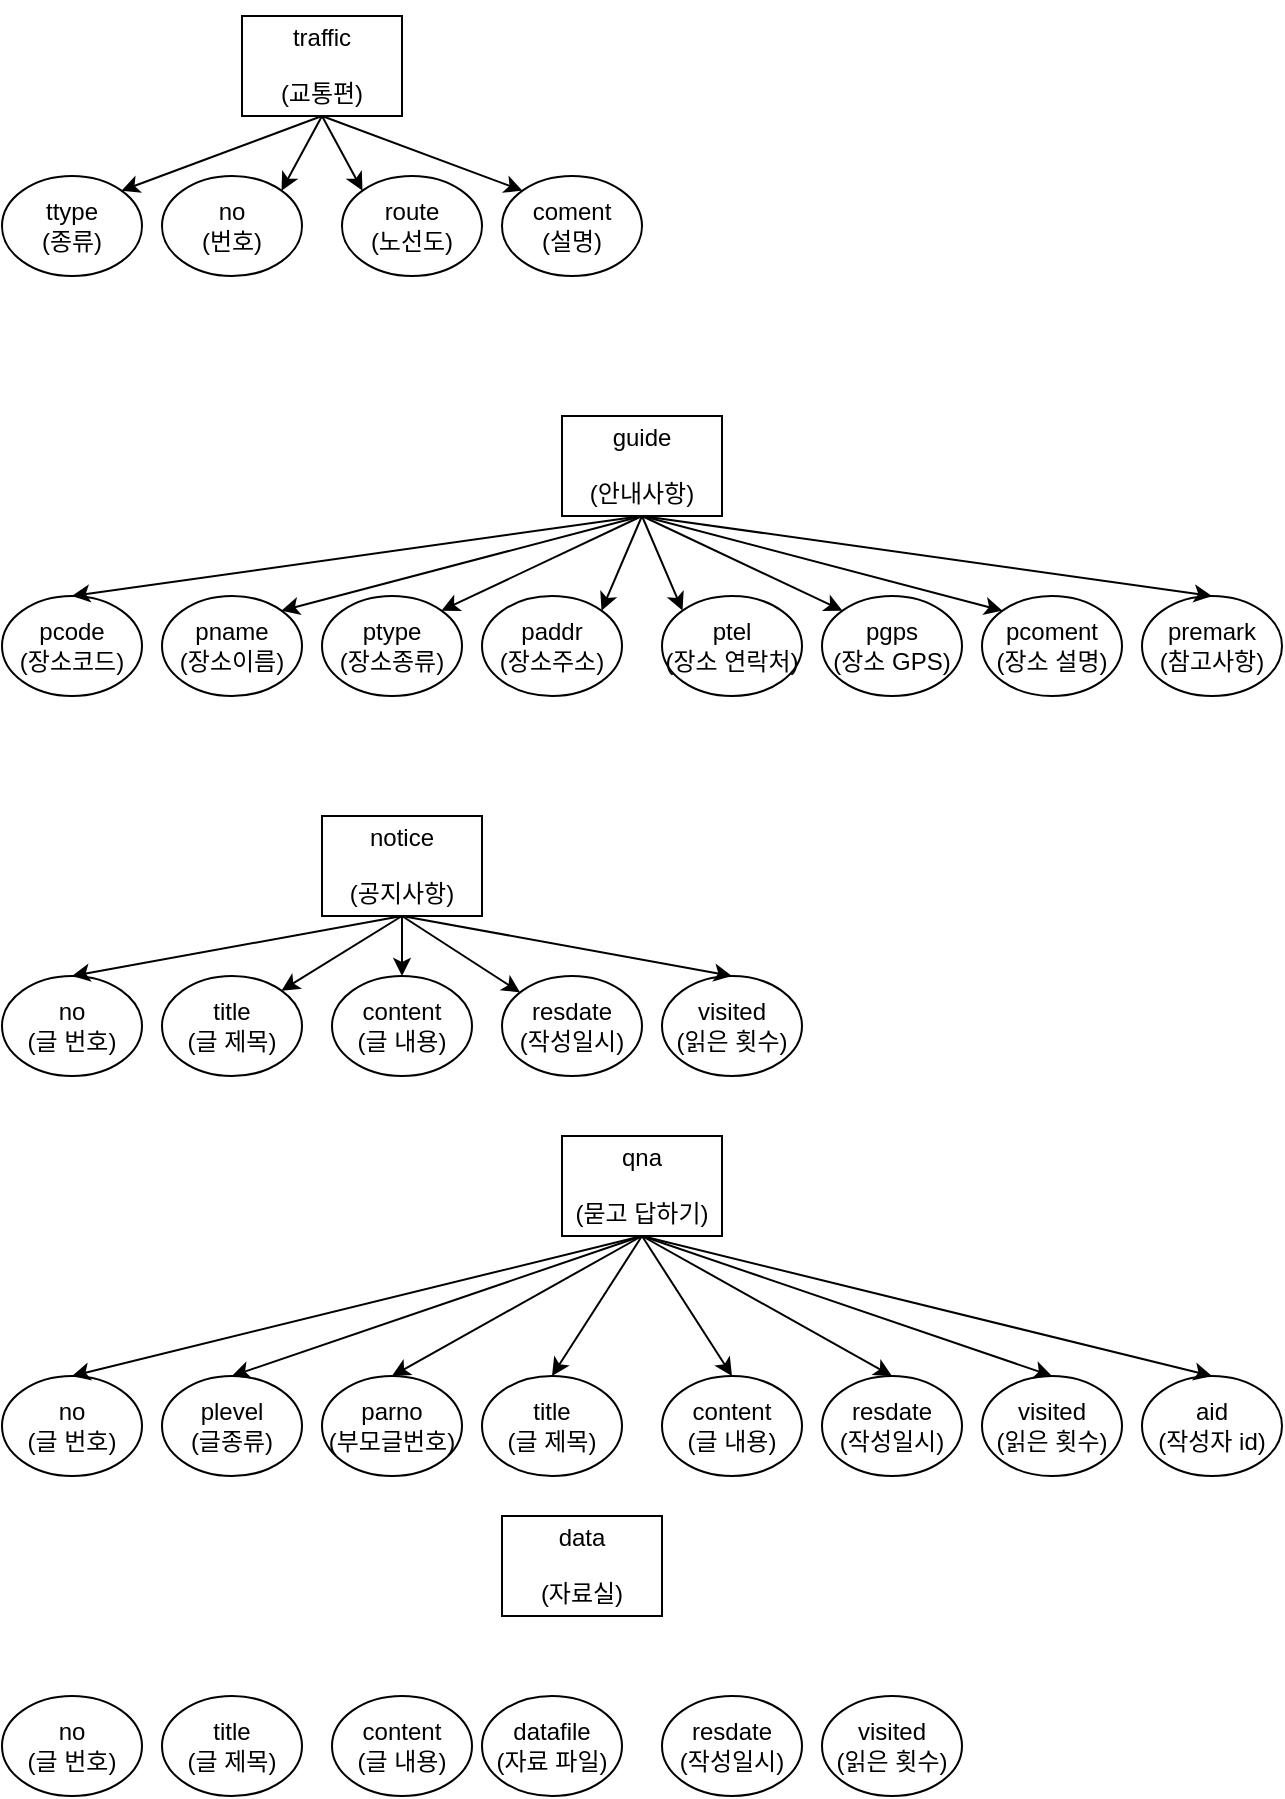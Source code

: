 <mxfile version="24.2.1" type="device">
  <diagram id="R2lEEEUBdFMjLlhIrx00" name="Page-1">
    <mxGraphModel dx="1434" dy="780" grid="1" gridSize="10" guides="1" tooltips="1" connect="1" arrows="1" fold="1" page="1" pageScale="1" pageWidth="850" pageHeight="1100" math="0" shadow="0" extFonts="Permanent Marker^https://fonts.googleapis.com/css?family=Permanent+Marker">
      <root>
        <mxCell id="0" />
        <mxCell id="1" parent="0" />
        <mxCell id="5ap1fB-65dybo7wGlxSe-1" value="&lt;p&gt;&lt;font face=&quot;Helvetica&quot;&gt;traffic&lt;/font&gt;&lt;/p&gt;&lt;p&gt;&lt;span style=&quot;font-family: Helvetica; background-color: initial;&quot;&gt;(교통편)&lt;/span&gt;&lt;/p&gt;" style="rounded=0;whiteSpace=wrap;html=1;hachureGap=4;fontFamily=Architects Daughter;fontSource=https%3A%2F%2Ffonts.googleapis.com%2Fcss%3Ffamily%3DArchitects%2BDaughter;" vertex="1" parent="1">
          <mxGeometry x="120" y="40" width="80" height="50" as="geometry" />
        </mxCell>
        <mxCell id="5ap1fB-65dybo7wGlxSe-4" value="ttype&lt;div&gt;(종류)&lt;/div&gt;" style="ellipse;whiteSpace=wrap;html=1;" vertex="1" parent="1">
          <mxGeometry y="120" width="70" height="50" as="geometry" />
        </mxCell>
        <mxCell id="5ap1fB-65dybo7wGlxSe-5" value="no&lt;div&gt;(번호)&lt;/div&gt;" style="ellipse;whiteSpace=wrap;html=1;" vertex="1" parent="1">
          <mxGeometry x="80" y="120" width="70" height="50" as="geometry" />
        </mxCell>
        <mxCell id="5ap1fB-65dybo7wGlxSe-6" value="&lt;div&gt;route&lt;/div&gt;&lt;span style=&quot;background-color: initial;&quot;&gt;(노선도)&lt;/span&gt;" style="ellipse;whiteSpace=wrap;html=1;" vertex="1" parent="1">
          <mxGeometry x="170" y="120" width="70" height="50" as="geometry" />
        </mxCell>
        <mxCell id="5ap1fB-65dybo7wGlxSe-7" value="&lt;div&gt;coment&lt;/div&gt;&lt;span style=&quot;background-color: initial;&quot;&gt;(설명)&lt;/span&gt;" style="ellipse;whiteSpace=wrap;html=1;" vertex="1" parent="1">
          <mxGeometry x="250" y="120" width="70" height="50" as="geometry" />
        </mxCell>
        <mxCell id="5ap1fB-65dybo7wGlxSe-8" value="" style="endArrow=classic;html=1;rounded=0;exitX=0.5;exitY=1;exitDx=0;exitDy=0;entryX=0;entryY=0;entryDx=0;entryDy=0;" edge="1" parent="1" source="5ap1fB-65dybo7wGlxSe-1" target="5ap1fB-65dybo7wGlxSe-6">
          <mxGeometry width="50" height="50" relative="1" as="geometry">
            <mxPoint x="340" y="300" as="sourcePoint" />
            <mxPoint x="390" y="250" as="targetPoint" />
          </mxGeometry>
        </mxCell>
        <mxCell id="5ap1fB-65dybo7wGlxSe-9" value="" style="endArrow=classic;html=1;rounded=0;exitX=0.5;exitY=1;exitDx=0;exitDy=0;entryX=1;entryY=0;entryDx=0;entryDy=0;" edge="1" parent="1" source="5ap1fB-65dybo7wGlxSe-1" target="5ap1fB-65dybo7wGlxSe-5">
          <mxGeometry width="50" height="50" relative="1" as="geometry">
            <mxPoint x="170" y="100" as="sourcePoint" />
            <mxPoint x="190" y="137" as="targetPoint" />
          </mxGeometry>
        </mxCell>
        <mxCell id="5ap1fB-65dybo7wGlxSe-10" value="" style="endArrow=classic;html=1;rounded=0;exitX=0.5;exitY=1;exitDx=0;exitDy=0;entryX=1;entryY=0;entryDx=0;entryDy=0;" edge="1" parent="1" source="5ap1fB-65dybo7wGlxSe-1" target="5ap1fB-65dybo7wGlxSe-4">
          <mxGeometry width="50" height="50" relative="1" as="geometry">
            <mxPoint x="170" y="100" as="sourcePoint" />
            <mxPoint x="150" y="137" as="targetPoint" />
          </mxGeometry>
        </mxCell>
        <mxCell id="5ap1fB-65dybo7wGlxSe-11" value="" style="endArrow=classic;html=1;rounded=0;entryX=0;entryY=0;entryDx=0;entryDy=0;" edge="1" parent="1" target="5ap1fB-65dybo7wGlxSe-7">
          <mxGeometry width="50" height="50" relative="1" as="geometry">
            <mxPoint x="160" y="90" as="sourcePoint" />
            <mxPoint x="70" y="137" as="targetPoint" />
          </mxGeometry>
        </mxCell>
        <mxCell id="5ap1fB-65dybo7wGlxSe-12" value="&lt;p&gt;&lt;font face=&quot;Helvetica&quot;&gt;guide&lt;/font&gt;&lt;/p&gt;&lt;p&gt;&lt;span style=&quot;font-family: Helvetica; background-color: initial;&quot;&gt;(안내사항)&lt;/span&gt;&lt;/p&gt;" style="rounded=0;whiteSpace=wrap;html=1;hachureGap=4;fontFamily=Architects Daughter;fontSource=https%3A%2F%2Ffonts.googleapis.com%2Fcss%3Ffamily%3DArchitects%2BDaughter;" vertex="1" parent="1">
          <mxGeometry x="280" y="240" width="80" height="50" as="geometry" />
        </mxCell>
        <mxCell id="5ap1fB-65dybo7wGlxSe-13" value="&lt;div&gt;pcode&lt;/div&gt;&lt;div&gt;(장소코드)&lt;/div&gt;" style="ellipse;whiteSpace=wrap;html=1;" vertex="1" parent="1">
          <mxGeometry y="330" width="70" height="50" as="geometry" />
        </mxCell>
        <mxCell id="5ap1fB-65dybo7wGlxSe-14" value="&lt;div&gt;pname&lt;/div&gt;&lt;div&gt;(장소이름)&lt;/div&gt;" style="ellipse;whiteSpace=wrap;html=1;" vertex="1" parent="1">
          <mxGeometry x="80" y="330" width="70" height="50" as="geometry" />
        </mxCell>
        <mxCell id="5ap1fB-65dybo7wGlxSe-15" value="&lt;div&gt;ptype&lt;/div&gt;&lt;span style=&quot;background-color: initial;&quot;&gt;(장소종류)&lt;/span&gt;" style="ellipse;whiteSpace=wrap;html=1;" vertex="1" parent="1">
          <mxGeometry x="160" y="330" width="70" height="50" as="geometry" />
        </mxCell>
        <mxCell id="5ap1fB-65dybo7wGlxSe-16" value="&lt;div&gt;paddr&lt;/div&gt;&lt;span style=&quot;background-color: initial;&quot;&gt;(장소주소)&lt;/span&gt;" style="ellipse;whiteSpace=wrap;html=1;" vertex="1" parent="1">
          <mxGeometry x="240" y="330" width="70" height="50" as="geometry" />
        </mxCell>
        <mxCell id="5ap1fB-65dybo7wGlxSe-21" value="&lt;div&gt;ptel&lt;/div&gt;&lt;span style=&quot;background-color: initial;&quot;&gt;(장소 연락처)&lt;/span&gt;" style="ellipse;whiteSpace=wrap;html=1;" vertex="1" parent="1">
          <mxGeometry x="330" y="330" width="70" height="50" as="geometry" />
        </mxCell>
        <mxCell id="5ap1fB-65dybo7wGlxSe-22" value="&lt;div&gt;pgps&lt;/div&gt;&lt;span style=&quot;background-color: initial;&quot;&gt;(장소 GPS)&lt;/span&gt;" style="ellipse;whiteSpace=wrap;html=1;" vertex="1" parent="1">
          <mxGeometry x="410" y="330" width="70" height="50" as="geometry" />
        </mxCell>
        <mxCell id="5ap1fB-65dybo7wGlxSe-23" value="&lt;div&gt;pcoment&lt;/div&gt;&lt;div&gt;(장소 설명)&lt;/div&gt;" style="ellipse;whiteSpace=wrap;html=1;" vertex="1" parent="1">
          <mxGeometry x="490" y="330" width="70" height="50" as="geometry" />
        </mxCell>
        <mxCell id="5ap1fB-65dybo7wGlxSe-24" value="&lt;div&gt;premark&lt;/div&gt;&lt;div&gt;(참고사항)&lt;/div&gt;" style="ellipse;whiteSpace=wrap;html=1;" vertex="1" parent="1">
          <mxGeometry x="570" y="330" width="70" height="50" as="geometry" />
        </mxCell>
        <mxCell id="5ap1fB-65dybo7wGlxSe-25" value="" style="endArrow=classic;html=1;rounded=0;exitX=0.5;exitY=1;exitDx=0;exitDy=0;entryX=0.5;entryY=0;entryDx=0;entryDy=0;" edge="1" parent="1" source="5ap1fB-65dybo7wGlxSe-12" target="5ap1fB-65dybo7wGlxSe-13">
          <mxGeometry width="50" height="50" relative="1" as="geometry">
            <mxPoint x="150" y="300" as="sourcePoint" />
            <mxPoint x="200" y="250" as="targetPoint" />
          </mxGeometry>
        </mxCell>
        <mxCell id="5ap1fB-65dybo7wGlxSe-26" value="" style="endArrow=classic;html=1;rounded=0;exitX=0.5;exitY=1;exitDx=0;exitDy=0;entryX=1;entryY=0;entryDx=0;entryDy=0;" edge="1" parent="1" source="5ap1fB-65dybo7wGlxSe-12" target="5ap1fB-65dybo7wGlxSe-14">
          <mxGeometry width="50" height="50" relative="1" as="geometry">
            <mxPoint x="330" y="310" as="sourcePoint" />
            <mxPoint x="45" y="340" as="targetPoint" />
          </mxGeometry>
        </mxCell>
        <mxCell id="5ap1fB-65dybo7wGlxSe-27" value="" style="endArrow=classic;html=1;rounded=0;exitX=0.5;exitY=1;exitDx=0;exitDy=0;entryX=0;entryY=0;entryDx=0;entryDy=0;" edge="1" parent="1" source="5ap1fB-65dybo7wGlxSe-12" target="5ap1fB-65dybo7wGlxSe-23">
          <mxGeometry width="50" height="50" relative="1" as="geometry">
            <mxPoint x="330" y="310" as="sourcePoint" />
            <mxPoint x="150" y="347" as="targetPoint" />
          </mxGeometry>
        </mxCell>
        <mxCell id="5ap1fB-65dybo7wGlxSe-28" value="" style="endArrow=classic;html=1;rounded=0;exitX=0.5;exitY=1;exitDx=0;exitDy=0;entryX=0.5;entryY=0;entryDx=0;entryDy=0;" edge="1" parent="1" source="5ap1fB-65dybo7wGlxSe-12" target="5ap1fB-65dybo7wGlxSe-24">
          <mxGeometry width="50" height="50" relative="1" as="geometry">
            <mxPoint x="330" y="310" as="sourcePoint" />
            <mxPoint x="510" y="347" as="targetPoint" />
          </mxGeometry>
        </mxCell>
        <mxCell id="5ap1fB-65dybo7wGlxSe-29" value="" style="endArrow=classic;html=1;rounded=0;exitX=0.5;exitY=1;exitDx=0;exitDy=0;entryX=0;entryY=0;entryDx=0;entryDy=0;" edge="1" parent="1" source="5ap1fB-65dybo7wGlxSe-12" target="5ap1fB-65dybo7wGlxSe-22">
          <mxGeometry width="50" height="50" relative="1" as="geometry">
            <mxPoint x="330" y="310" as="sourcePoint" />
            <mxPoint x="615" y="340" as="targetPoint" />
          </mxGeometry>
        </mxCell>
        <mxCell id="5ap1fB-65dybo7wGlxSe-30" value="" style="endArrow=classic;html=1;rounded=0;entryX=1;entryY=0;entryDx=0;entryDy=0;exitX=0.5;exitY=1;exitDx=0;exitDy=0;" edge="1" parent="1" source="5ap1fB-65dybo7wGlxSe-12" target="5ap1fB-65dybo7wGlxSe-15">
          <mxGeometry width="50" height="50" relative="1" as="geometry">
            <mxPoint x="320" y="300" as="sourcePoint" />
            <mxPoint x="430" y="347" as="targetPoint" />
          </mxGeometry>
        </mxCell>
        <mxCell id="5ap1fB-65dybo7wGlxSe-31" value="" style="endArrow=classic;html=1;rounded=0;entryX=1;entryY=0;entryDx=0;entryDy=0;exitX=0.5;exitY=1;exitDx=0;exitDy=0;" edge="1" parent="1" source="5ap1fB-65dybo7wGlxSe-12" target="5ap1fB-65dybo7wGlxSe-16">
          <mxGeometry width="50" height="50" relative="1" as="geometry">
            <mxPoint x="310" y="300" as="sourcePoint" />
            <mxPoint x="230" y="347" as="targetPoint" />
          </mxGeometry>
        </mxCell>
        <mxCell id="5ap1fB-65dybo7wGlxSe-32" value="" style="endArrow=classic;html=1;rounded=0;entryX=0;entryY=0;entryDx=0;entryDy=0;exitX=0.5;exitY=1;exitDx=0;exitDy=0;" edge="1" parent="1" source="5ap1fB-65dybo7wGlxSe-12" target="5ap1fB-65dybo7wGlxSe-21">
          <mxGeometry width="50" height="50" relative="1" as="geometry">
            <mxPoint x="340" y="320" as="sourcePoint" />
            <mxPoint x="310" y="347" as="targetPoint" />
          </mxGeometry>
        </mxCell>
        <mxCell id="5ap1fB-65dybo7wGlxSe-33" value="&lt;p&gt;&lt;span style=&quot;background-color: initial; font-family: Helvetica;&quot;&gt;notice&lt;/span&gt;&lt;/p&gt;&lt;p&gt;&lt;span style=&quot;background-color: initial; font-family: Helvetica;&quot;&gt;(공지사항)&lt;/span&gt;&lt;br&gt;&lt;/p&gt;" style="rounded=0;whiteSpace=wrap;html=1;hachureGap=4;fontFamily=Architects Daughter;fontSource=https%3A%2F%2Ffonts.googleapis.com%2Fcss%3Ffamily%3DArchitects%2BDaughter;" vertex="1" parent="1">
          <mxGeometry x="160" y="440" width="80" height="50" as="geometry" />
        </mxCell>
        <mxCell id="5ap1fB-65dybo7wGlxSe-34" value="&lt;div&gt;no&lt;/div&gt;&lt;div&gt;(글 번호)&lt;/div&gt;" style="ellipse;whiteSpace=wrap;html=1;" vertex="1" parent="1">
          <mxGeometry y="520" width="70" height="50" as="geometry" />
        </mxCell>
        <mxCell id="5ap1fB-65dybo7wGlxSe-35" value="title&lt;div&gt;(글 제목)&lt;/div&gt;" style="ellipse;whiteSpace=wrap;html=1;" vertex="1" parent="1">
          <mxGeometry x="80" y="520" width="70" height="50" as="geometry" />
        </mxCell>
        <mxCell id="5ap1fB-65dybo7wGlxSe-36" value="content&lt;div&gt;(글 내용)&lt;/div&gt;" style="ellipse;whiteSpace=wrap;html=1;" vertex="1" parent="1">
          <mxGeometry x="165" y="520" width="70" height="50" as="geometry" />
        </mxCell>
        <mxCell id="5ap1fB-65dybo7wGlxSe-37" value="&lt;div&gt;resdate&lt;/div&gt;(작성일시)" style="ellipse;whiteSpace=wrap;html=1;" vertex="1" parent="1">
          <mxGeometry x="250" y="520" width="70" height="50" as="geometry" />
        </mxCell>
        <mxCell id="5ap1fB-65dybo7wGlxSe-38" value="visited&lt;div&gt;(읽은 횟수)&lt;/div&gt;" style="ellipse;whiteSpace=wrap;html=1;" vertex="1" parent="1">
          <mxGeometry x="330" y="520" width="70" height="50" as="geometry" />
        </mxCell>
        <mxCell id="5ap1fB-65dybo7wGlxSe-40" value="" style="endArrow=classic;html=1;rounded=0;exitX=0.5;exitY=1;exitDx=0;exitDy=0;entryX=0.5;entryY=0;entryDx=0;entryDy=0;" edge="1" parent="1" source="5ap1fB-65dybo7wGlxSe-33" target="5ap1fB-65dybo7wGlxSe-34">
          <mxGeometry width="50" height="50" relative="1" as="geometry">
            <mxPoint x="300" y="480" as="sourcePoint" />
            <mxPoint x="350" y="430" as="targetPoint" />
          </mxGeometry>
        </mxCell>
        <mxCell id="5ap1fB-65dybo7wGlxSe-41" value="" style="endArrow=classic;html=1;rounded=0;exitX=0.5;exitY=1;exitDx=0;exitDy=0;entryX=0.5;entryY=0;entryDx=0;entryDy=0;" edge="1" parent="1" source="5ap1fB-65dybo7wGlxSe-33" target="5ap1fB-65dybo7wGlxSe-38">
          <mxGeometry width="50" height="50" relative="1" as="geometry">
            <mxPoint x="210" y="500" as="sourcePoint" />
            <mxPoint x="45" y="530" as="targetPoint" />
          </mxGeometry>
        </mxCell>
        <mxCell id="5ap1fB-65dybo7wGlxSe-42" value="" style="endArrow=classic;html=1;rounded=0;exitX=0.5;exitY=1;exitDx=0;exitDy=0;" edge="1" parent="1" source="5ap1fB-65dybo7wGlxSe-33" target="5ap1fB-65dybo7wGlxSe-37">
          <mxGeometry width="50" height="50" relative="1" as="geometry">
            <mxPoint x="210" y="500" as="sourcePoint" />
            <mxPoint x="375" y="530" as="targetPoint" />
          </mxGeometry>
        </mxCell>
        <mxCell id="5ap1fB-65dybo7wGlxSe-43" value="" style="endArrow=classic;html=1;rounded=0;exitX=0.5;exitY=1;exitDx=0;exitDy=0;entryX=1;entryY=0;entryDx=0;entryDy=0;" edge="1" parent="1" source="5ap1fB-65dybo7wGlxSe-33" target="5ap1fB-65dybo7wGlxSe-35">
          <mxGeometry width="50" height="50" relative="1" as="geometry">
            <mxPoint x="200" y="510" as="sourcePoint" />
            <mxPoint x="269" y="538" as="targetPoint" />
          </mxGeometry>
        </mxCell>
        <mxCell id="5ap1fB-65dybo7wGlxSe-44" value="" style="endArrow=classic;html=1;rounded=0;exitX=0.5;exitY=1;exitDx=0;exitDy=0;entryX=0.5;entryY=0;entryDx=0;entryDy=0;" edge="1" parent="1" source="5ap1fB-65dybo7wGlxSe-33" target="5ap1fB-65dybo7wGlxSe-36">
          <mxGeometry width="50" height="50" relative="1" as="geometry">
            <mxPoint x="210" y="500" as="sourcePoint" />
            <mxPoint x="150" y="537" as="targetPoint" />
          </mxGeometry>
        </mxCell>
        <mxCell id="5ap1fB-65dybo7wGlxSe-45" value="&lt;p&gt;&lt;font face=&quot;Helvetica&quot;&gt;qna&lt;/font&gt;&lt;/p&gt;&lt;p&gt;&lt;font face=&quot;Helvetica&quot;&gt;(묻고 답하기)&lt;/font&gt;&lt;/p&gt;" style="rounded=0;whiteSpace=wrap;html=1;hachureGap=4;fontFamily=Architects Daughter;fontSource=https%3A%2F%2Ffonts.googleapis.com%2Fcss%3Ffamily%3DArchitects%2BDaughter;" vertex="1" parent="1">
          <mxGeometry x="280" y="600" width="80" height="50" as="geometry" />
        </mxCell>
        <mxCell id="5ap1fB-65dybo7wGlxSe-46" value="&lt;div&gt;no&lt;/div&gt;&lt;div&gt;(글 번호)&lt;/div&gt;" style="ellipse;whiteSpace=wrap;html=1;" vertex="1" parent="1">
          <mxGeometry y="720" width="70" height="50" as="geometry" />
        </mxCell>
        <mxCell id="5ap1fB-65dybo7wGlxSe-47" value="title&lt;div&gt;(글 제목)&lt;/div&gt;" style="ellipse;whiteSpace=wrap;html=1;" vertex="1" parent="1">
          <mxGeometry x="240" y="720" width="70" height="50" as="geometry" />
        </mxCell>
        <mxCell id="5ap1fB-65dybo7wGlxSe-48" value="plevel&lt;div&gt;(글종류)&lt;/div&gt;" style="ellipse;whiteSpace=wrap;html=1;" vertex="1" parent="1">
          <mxGeometry x="80" y="720" width="70" height="50" as="geometry" />
        </mxCell>
        <mxCell id="5ap1fB-65dybo7wGlxSe-49" value="&lt;div&gt;parno&lt;/div&gt;(부모글번호)&lt;div&gt;&lt;/div&gt;" style="ellipse;whiteSpace=wrap;html=1;" vertex="1" parent="1">
          <mxGeometry x="160" y="720" width="70" height="50" as="geometry" />
        </mxCell>
        <mxCell id="5ap1fB-65dybo7wGlxSe-50" value="visited&lt;div&gt;(읽은 횟수)&lt;/div&gt;" style="ellipse;whiteSpace=wrap;html=1;" vertex="1" parent="1">
          <mxGeometry x="490" y="720" width="70" height="50" as="geometry" />
        </mxCell>
        <mxCell id="5ap1fB-65dybo7wGlxSe-56" value="content&lt;div&gt;(글 내용)&lt;/div&gt;" style="ellipse;whiteSpace=wrap;html=1;" vertex="1" parent="1">
          <mxGeometry x="330" y="720" width="70" height="50" as="geometry" />
        </mxCell>
        <mxCell id="5ap1fB-65dybo7wGlxSe-57" value="&lt;div&gt;resdate&lt;/div&gt;(작성일시)" style="ellipse;whiteSpace=wrap;html=1;" vertex="1" parent="1">
          <mxGeometry x="410" y="720" width="70" height="50" as="geometry" />
        </mxCell>
        <mxCell id="5ap1fB-65dybo7wGlxSe-58" value="aid&lt;div&gt;(작성자 id)&lt;/div&gt;" style="ellipse;whiteSpace=wrap;html=1;" vertex="1" parent="1">
          <mxGeometry x="570" y="720" width="70" height="50" as="geometry" />
        </mxCell>
        <mxCell id="5ap1fB-65dybo7wGlxSe-59" value="" style="endArrow=classic;html=1;rounded=0;exitX=0.5;exitY=1;exitDx=0;exitDy=0;entryX=0.5;entryY=0;entryDx=0;entryDy=0;" edge="1" parent="1" source="5ap1fB-65dybo7wGlxSe-45" target="5ap1fB-65dybo7wGlxSe-46">
          <mxGeometry width="50" height="50" relative="1" as="geometry">
            <mxPoint x="290" y="660" as="sourcePoint" />
            <mxPoint x="340" y="610" as="targetPoint" />
          </mxGeometry>
        </mxCell>
        <mxCell id="5ap1fB-65dybo7wGlxSe-60" value="" style="endArrow=classic;html=1;rounded=0;exitX=0.5;exitY=1;exitDx=0;exitDy=0;entryX=0.5;entryY=0;entryDx=0;entryDy=0;" edge="1" parent="1" source="5ap1fB-65dybo7wGlxSe-45" target="5ap1fB-65dybo7wGlxSe-58">
          <mxGeometry width="50" height="50" relative="1" as="geometry">
            <mxPoint x="330" y="660" as="sourcePoint" />
            <mxPoint x="45" y="730" as="targetPoint" />
          </mxGeometry>
        </mxCell>
        <mxCell id="5ap1fB-65dybo7wGlxSe-61" value="" style="endArrow=classic;html=1;rounded=0;exitX=0.5;exitY=1;exitDx=0;exitDy=0;entryX=0.5;entryY=0;entryDx=0;entryDy=0;" edge="1" parent="1" source="5ap1fB-65dybo7wGlxSe-45" target="5ap1fB-65dybo7wGlxSe-50">
          <mxGeometry width="50" height="50" relative="1" as="geometry">
            <mxPoint x="330" y="660" as="sourcePoint" />
            <mxPoint x="615" y="730" as="targetPoint" />
          </mxGeometry>
        </mxCell>
        <mxCell id="5ap1fB-65dybo7wGlxSe-62" value="" style="endArrow=classic;html=1;rounded=0;exitX=0.5;exitY=1;exitDx=0;exitDy=0;entryX=0.5;entryY=0;entryDx=0;entryDy=0;" edge="1" parent="1" source="5ap1fB-65dybo7wGlxSe-45" target="5ap1fB-65dybo7wGlxSe-48">
          <mxGeometry width="50" height="50" relative="1" as="geometry">
            <mxPoint x="330" y="660" as="sourcePoint" />
            <mxPoint x="535" y="730" as="targetPoint" />
          </mxGeometry>
        </mxCell>
        <mxCell id="5ap1fB-65dybo7wGlxSe-63" value="" style="endArrow=classic;html=1;rounded=0;exitX=0.5;exitY=1;exitDx=0;exitDy=0;entryX=0.5;entryY=0;entryDx=0;entryDy=0;" edge="1" parent="1" source="5ap1fB-65dybo7wGlxSe-45" target="5ap1fB-65dybo7wGlxSe-49">
          <mxGeometry width="50" height="50" relative="1" as="geometry">
            <mxPoint x="330" y="660" as="sourcePoint" />
            <mxPoint x="125" y="730" as="targetPoint" />
          </mxGeometry>
        </mxCell>
        <mxCell id="5ap1fB-65dybo7wGlxSe-64" value="" style="endArrow=classic;html=1;rounded=0;exitX=0.5;exitY=1;exitDx=0;exitDy=0;entryX=0.5;entryY=0;entryDx=0;entryDy=0;" edge="1" parent="1" source="5ap1fB-65dybo7wGlxSe-45" target="5ap1fB-65dybo7wGlxSe-57">
          <mxGeometry width="50" height="50" relative="1" as="geometry">
            <mxPoint x="330" y="660" as="sourcePoint" />
            <mxPoint x="205" y="730" as="targetPoint" />
          </mxGeometry>
        </mxCell>
        <mxCell id="5ap1fB-65dybo7wGlxSe-65" value="" style="endArrow=classic;html=1;rounded=0;exitX=0.5;exitY=1;exitDx=0;exitDy=0;entryX=0.5;entryY=0;entryDx=0;entryDy=0;" edge="1" parent="1" source="5ap1fB-65dybo7wGlxSe-45" target="5ap1fB-65dybo7wGlxSe-56">
          <mxGeometry width="50" height="50" relative="1" as="geometry">
            <mxPoint x="330" y="660" as="sourcePoint" />
            <mxPoint x="455" y="730" as="targetPoint" />
          </mxGeometry>
        </mxCell>
        <mxCell id="5ap1fB-65dybo7wGlxSe-66" value="" style="endArrow=classic;html=1;rounded=0;entryX=0.5;entryY=0;entryDx=0;entryDy=0;exitX=0.5;exitY=1;exitDx=0;exitDy=0;" edge="1" parent="1" source="5ap1fB-65dybo7wGlxSe-45" target="5ap1fB-65dybo7wGlxSe-47">
          <mxGeometry width="50" height="50" relative="1" as="geometry">
            <mxPoint x="320" y="670" as="sourcePoint" />
            <mxPoint x="375" y="730" as="targetPoint" />
          </mxGeometry>
        </mxCell>
        <mxCell id="5ap1fB-65dybo7wGlxSe-84" value="&lt;p&gt;&lt;font face=&quot;Helvetica&quot;&gt;data&lt;/font&gt;&lt;/p&gt;&lt;p&gt;&lt;font face=&quot;Helvetica&quot;&gt;(자료실)&lt;/font&gt;&lt;/p&gt;" style="rounded=0;whiteSpace=wrap;html=1;hachureGap=4;fontFamily=Architects Daughter;fontSource=https%3A%2F%2Ffonts.googleapis.com%2Fcss%3Ffamily%3DArchitects%2BDaughter;" vertex="1" parent="1">
          <mxGeometry x="250" y="790" width="80" height="50" as="geometry" />
        </mxCell>
        <mxCell id="5ap1fB-65dybo7wGlxSe-85" value="&lt;div&gt;no&lt;/div&gt;&lt;div&gt;(글 번호)&lt;/div&gt;" style="ellipse;whiteSpace=wrap;html=1;" vertex="1" parent="1">
          <mxGeometry y="880" width="70" height="50" as="geometry" />
        </mxCell>
        <mxCell id="5ap1fB-65dybo7wGlxSe-86" value="title&lt;div&gt;(글 제목)&lt;/div&gt;" style="ellipse;whiteSpace=wrap;html=1;" vertex="1" parent="1">
          <mxGeometry x="80" y="880" width="70" height="50" as="geometry" />
        </mxCell>
        <mxCell id="5ap1fB-65dybo7wGlxSe-87" value="content&lt;div&gt;(글 내용)&lt;/div&gt;" style="ellipse;whiteSpace=wrap;html=1;" vertex="1" parent="1">
          <mxGeometry x="165" y="880" width="70" height="50" as="geometry" />
        </mxCell>
        <mxCell id="5ap1fB-65dybo7wGlxSe-88" value="&lt;div&gt;resdate&lt;/div&gt;(작성일시)" style="ellipse;whiteSpace=wrap;html=1;" vertex="1" parent="1">
          <mxGeometry x="330" y="880" width="70" height="50" as="geometry" />
        </mxCell>
        <mxCell id="5ap1fB-65dybo7wGlxSe-89" value="visited&lt;div&gt;(읽은 횟수)&lt;/div&gt;" style="ellipse;whiteSpace=wrap;html=1;" vertex="1" parent="1">
          <mxGeometry x="410" y="880" width="70" height="50" as="geometry" />
        </mxCell>
        <mxCell id="5ap1fB-65dybo7wGlxSe-95" value="datafile&lt;div&gt;(자료 파일)&lt;/div&gt;" style="ellipse;whiteSpace=wrap;html=1;" vertex="1" parent="1">
          <mxGeometry x="240" y="880" width="70" height="50" as="geometry" />
        </mxCell>
      </root>
    </mxGraphModel>
  </diagram>
</mxfile>
